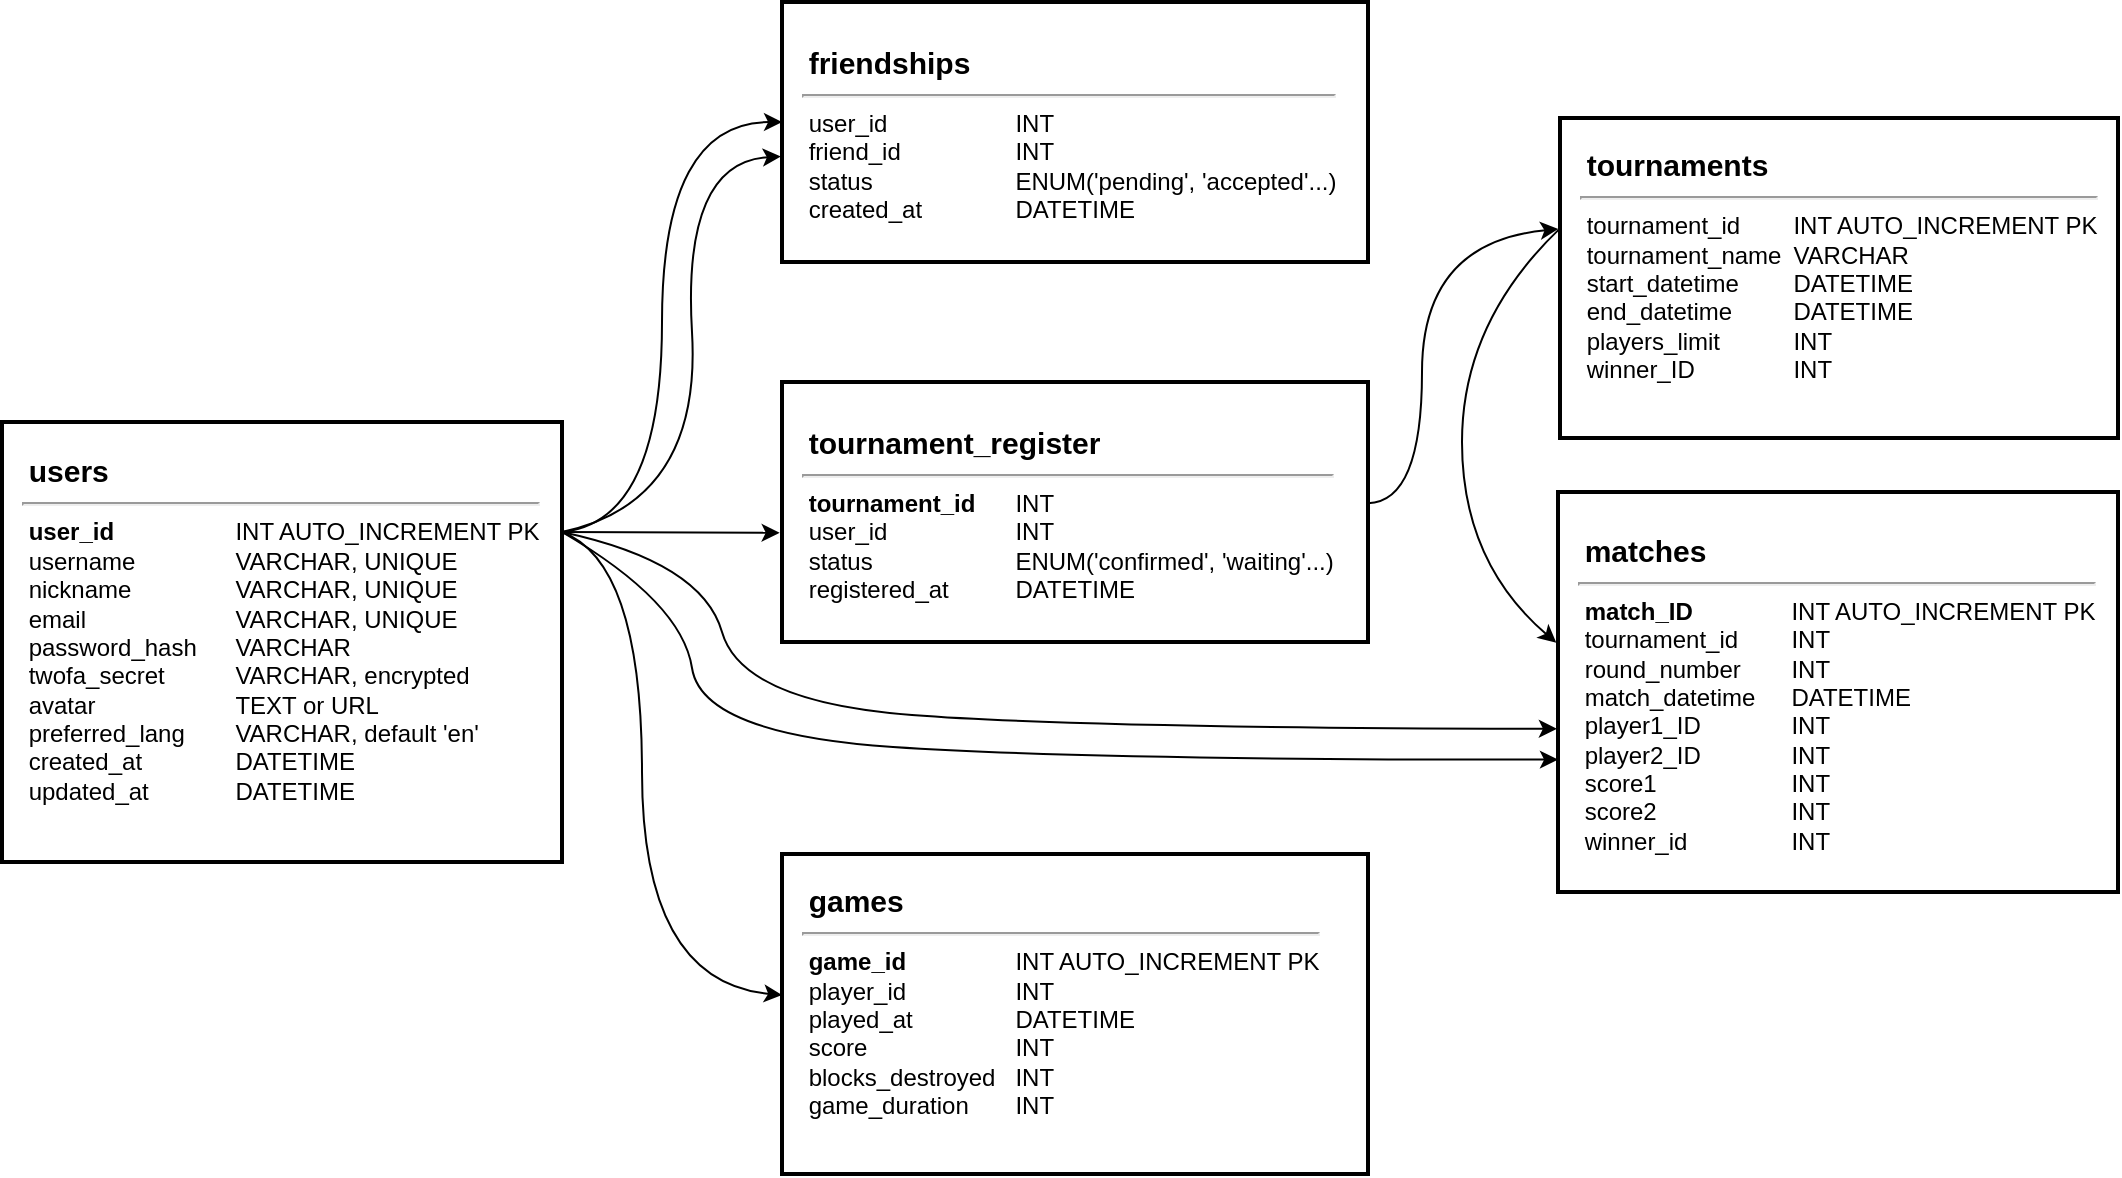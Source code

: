 <mxfile version="28.0.7">
  <diagram name="Page-1" id="UdgtCOg9UXMHosfVLhvG">
    <mxGraphModel dx="1495" dy="878" grid="1" gridSize="10" guides="1" tooltips="1" connect="1" arrows="1" fold="1" page="1" pageScale="1" pageWidth="1169" pageHeight="827" math="0" shadow="0">
      <root>
        <mxCell id="0" />
        <mxCell id="1" parent="0" />
        <mxCell id="MHuZDl--qb3jeEwY4W-m-1" value="&lt;div align=&quot;left&quot;&gt;&amp;nbsp;&lt;b&gt;&lt;font style=&quot;font-size: 15px;&quot;&gt;users&lt;/font&gt;&lt;/b&gt;&lt;hr&gt;&lt;/div&gt;&lt;div align=&quot;left&quot;&gt;&amp;nbsp;&lt;span style=&quot;color: light-dark(rgb(0, 0, 0), rgb(255, 255, 0));&quot;&gt;&lt;b&gt;user_id&lt;/b&gt;&lt;span style=&quot;white-space: pre;&quot;&gt;&#x9;&lt;/span&gt;&lt;/span&gt;&lt;span style=&quot;white-space: pre;&quot;&gt;&#x9;&lt;span style=&quot;white-space: pre;&quot;&gt;&#x9;&lt;/span&gt;&lt;/span&gt;&lt;font style=&quot;color: light-dark(rgb(0, 0, 0), rgb(255, 255, 0));&quot;&gt;INT AUTO_INCREMENT PK&lt;/font&gt;&lt;br&gt;&amp;nbsp;username&lt;span style=&quot;white-space: pre;&quot;&gt;&#x9;&lt;/span&gt;&lt;span style=&quot;white-space: pre;&quot;&gt;&#x9;&lt;/span&gt;&lt;font&gt;VARCHAR, UNIQUE&lt;/font&gt;&lt;/div&gt;&lt;div align=&quot;left&quot;&gt;&amp;nbsp;nickname&lt;span style=&quot;white-space: pre;&quot;&gt;&#x9;&lt;span style=&quot;white-space: pre;&quot;&gt;&#x9;&lt;/span&gt;&lt;/span&gt;&lt;font&gt;VARCHAR, UNIQUE&lt;/font&gt;&lt;br&gt;&amp;nbsp;email&lt;span style=&quot;white-space: pre;&quot;&gt;&#x9;&lt;/span&gt;&lt;span style=&quot;white-space: pre;&quot;&gt;&#x9;&lt;/span&gt;&lt;span style=&quot;white-space: pre;&quot;&gt;&#x9;&lt;/span&gt;&lt;font&gt;VARCHAR, UNIQUE&lt;/font&gt;&lt;br&gt;&amp;nbsp;password_hash &lt;span style=&quot;white-space: pre;&quot;&gt;&#x9;&lt;/span&gt;VARCHAR&lt;br&gt;&amp;nbsp;twofa_secret&amp;nbsp;&amp;nbsp; &lt;span style=&quot;white-space: pre;&quot;&gt;&#x9;&lt;/span&gt;VARCHAR, encrypted&lt;br&gt;&amp;nbsp;avatar&amp;nbsp;&amp;nbsp;&amp;nbsp;&amp;nbsp;&amp;nbsp;&amp;nbsp;&amp;nbsp;&amp;nbsp; &lt;span style=&quot;white-space: pre;&quot;&gt;&#x9;&lt;/span&gt;&lt;span style=&quot;white-space: pre;&quot;&gt;&#x9;&lt;/span&gt;TEXT or URL&lt;br&gt;&amp;nbsp;preferred_lang &lt;span style=&quot;white-space: pre;&quot;&gt;&#x9;&lt;/span&gt;VARCHAR, default &#39;en&#39;&lt;br&gt;&amp;nbsp;created_at&amp;nbsp;&amp;nbsp;&amp;nbsp;&amp;nbsp;&lt;span style=&quot;white-space: pre;&quot;&gt;&#x9;&lt;/span&gt; &lt;span style=&quot;white-space: pre;&quot;&gt;&#x9;&lt;/span&gt;DATETIME&lt;br&gt;&amp;nbsp;updated_at&amp;nbsp;&amp;nbsp;&amp;nbsp;&amp;nbsp; &lt;span style=&quot;white-space: pre;&quot;&gt;&#x9;&lt;/span&gt;DATETIME&lt;/div&gt;&lt;div align=&quot;left&quot;&gt;&lt;br&gt;&lt;/div&gt;" style="rounded=0;whiteSpace=wrap;html=1;align=left;glass=0;fontSize=12;spacingTop=2;spacing=10;strokeWidth=2;" parent="1" vertex="1">
          <mxGeometry x="47" y="330" width="280" height="220" as="geometry" />
        </mxCell>
        <mxCell id="MHuZDl--qb3jeEwY4W-m-3" value="&lt;div align=&quot;left&quot;&gt;&amp;nbsp;&lt;b&gt;&lt;font style=&quot;font-size: 15px;&quot;&gt;friendships&lt;/font&gt;&lt;/b&gt;&lt;hr&gt;&lt;/div&gt;&lt;div align=&quot;left&quot;&gt;&amp;nbsp;&lt;span style=&quot;color: light-dark(rgb(0, 0, 0), rgb(255, 102, 102));&quot;&gt;&lt;span style=&quot;color: light-dark(rgb(0, 0, 0), rgb(255, 255, 102));&quot;&gt;user_id&lt;/span&gt;&lt;/span&gt;&lt;span style=&quot;white-space: pre;&quot;&gt;&lt;span style=&quot;white-space: pre;&quot;&gt;&#x9;&lt;/span&gt;&lt;span style=&quot;white-space: pre;&quot;&gt;&#x9;&lt;/span&gt;&lt;span style=&quot;white-space: pre;&quot;&gt;&#x9;&lt;/span&gt;&lt;span style=&quot;color: light-dark(rgb(0, 0, 0), rgb(255, 255, 102));&quot;&gt;INT&lt;/span&gt;&lt;/span&gt;&lt;/div&gt;&lt;div align=&quot;left&quot;&gt;&lt;span style=&quot;white-space: pre;&quot;&gt; &lt;span style=&quot;color: light-dark(rgb(0, 0, 0), rgb(255, 255, 102));&quot;&gt;friend_id&lt;span style=&quot;white-space: pre;&quot;&gt;&#x9;&lt;/span&gt;&lt;span style=&quot;white-space: pre;&quot;&gt;&#x9;&lt;/span&gt;&lt;span style=&quot;white-space: pre;&quot;&gt;&#x9;&lt;/span&gt;INT&lt;/span&gt;&lt;/span&gt;&lt;/div&gt;&lt;div align=&quot;left&quot;&gt;&amp;nbsp;status&lt;span style=&quot;white-space: pre;&quot;&gt;&lt;span style=&quot;white-space: pre;&quot;&gt;&#x9;&lt;/span&gt;&lt;/span&gt;&lt;font&gt;&lt;span style=&quot;white-space: pre;&quot;&gt;&#x9;&lt;/span&gt;&lt;span style=&quot;white-space: pre;&quot;&gt;&#x9;&lt;/span&gt;ENUM(&#39;pending&#39;, &#39;accepted&#39;...)&lt;/font&gt;&lt;br&gt;&amp;nbsp;created_at&lt;span style=&quot;white-space: pre;&quot;&gt;&#x9;&lt;/span&gt;&lt;span style=&quot;white-space: pre;&quot;&gt;&#x9;&lt;/span&gt;&lt;font&gt;DATETIME&lt;/font&gt;&lt;br&gt;&lt;/div&gt;" style="rounded=0;whiteSpace=wrap;html=1;align=left;glass=0;fontSize=12;spacingTop=2;spacing=10;strokeWidth=2;" parent="1" vertex="1">
          <mxGeometry x="437" y="120" width="293" height="130" as="geometry" />
        </mxCell>
        <mxCell id="MHuZDl--qb3jeEwY4W-m-5" value="&lt;div align=&quot;left&quot;&gt;&amp;nbsp;&lt;b&gt;&lt;font style=&quot;font-size: 15px;&quot;&gt;tournaments&lt;/font&gt;&lt;/b&gt;&lt;hr&gt;&lt;/div&gt;&lt;div align=&quot;left&quot;&gt;&amp;nbsp;&lt;span style=&quot;color: light-dark(rgb(0, 0, 0), rgb(255, 153, 153));&quot;&gt;tournament_id&lt;/span&gt;&lt;span style=&quot;white-space: pre;&quot;&gt;&#x9;&lt;/span&gt;&lt;span style=&quot;color: light-dark(rgb(0, 0, 0), rgb(255, 153, 153));&quot;&gt;INT&lt;/span&gt; &lt;span style=&quot;color: light-dark(rgb(0, 0, 0), rgb(255, 153, 153));&quot;&gt;AUTO_INCREMENT&lt;/span&gt; &lt;span style=&quot;color: light-dark(rgb(0, 0, 0), rgb(255, 153, 153));&quot;&gt;PK&lt;/span&gt;&lt;/div&gt;&lt;div align=&quot;left&quot;&gt;&amp;nbsp;tournament_name&lt;span style=&quot;white-space: pre;&quot;&gt;&#x9;&lt;/span&gt;&lt;font&gt;VARCHAR&lt;/font&gt;&lt;/div&gt;&lt;div align=&quot;left&quot;&gt;&amp;nbsp;start_datetime&lt;span style=&quot;white-space: pre;&quot;&gt;&lt;span style=&quot;white-space: pre;&quot;&gt;&#x9;&lt;/span&gt;&lt;/span&gt;&lt;font&gt;DATETIME&lt;/font&gt;&lt;br&gt;&amp;nbsp;end_datetime&lt;span style=&quot;white-space: pre;&quot;&gt;&#x9;&lt;/span&gt;&lt;span style=&quot;white-space: pre;&quot;&gt;&#x9;DATETIM&lt;/span&gt;&lt;font&gt;E&lt;/font&gt;&lt;br&gt;&amp;nbsp;players_limit&lt;span style=&quot;white-space: pre;&quot;&gt;&#x9;&lt;/span&gt;&lt;span style=&quot;white-space: pre;&quot;&gt;&#x9;&lt;/span&gt;INT&lt;br&gt;&amp;nbsp;winner_ID &amp;nbsp; &lt;span style=&quot;white-space: pre;&quot;&gt;&#x9;&lt;span style=&quot;white-space: pre;&quot;&gt;&#x9;&lt;/span&gt;INT&lt;/span&gt;&lt;br&gt;&lt;/div&gt;&lt;div align=&quot;left&quot;&gt;&lt;br&gt;&lt;/div&gt;" style="rounded=0;whiteSpace=wrap;html=1;align=left;glass=0;fontSize=12;spacingTop=2;spacing=10;strokeWidth=2;" parent="1" vertex="1">
          <mxGeometry x="826" y="178" width="279" height="160" as="geometry" />
        </mxCell>
        <mxCell id="MHuZDl--qb3jeEwY4W-m-6" value="&lt;div align=&quot;left&quot;&gt;&amp;nbsp;&lt;b&gt;&lt;font style=&quot;font-size: 15px;&quot;&gt;matches&lt;/font&gt;&lt;/b&gt;&lt;hr&gt;&lt;/div&gt;&lt;div align=&quot;left&quot;&gt;&lt;span style=&quot;background-color: light-dark(rgb(255, 255, 255), rgb(213, 232, 212));&quot;&gt;&lt;span style=&quot;background-color: light-dark(#ffffff, var(--ge-dark-color, #121212));&quot;&gt;&amp;nbsp;&lt;/span&gt;&lt;/span&gt;&lt;span style=&quot;color: light-dark(rgb(0, 0, 0), rgb(51, 255, 255));&quot;&gt;&lt;b&gt;match_ID&lt;/b&gt;&lt;span style=&quot;white-space: pre;&quot;&gt;&#x9;&lt;/span&gt;&lt;span style=&quot;white-space: pre;&quot;&gt;&#x9;&lt;/span&gt;INT AUTO_INCREMENT PK&lt;/span&gt;&lt;span style=&quot;color: light-dark(rgb(0, 0, 0), rgb(255, 153, 153));&quot;&gt;&lt;br&gt;&lt;/span&gt;&lt;/div&gt;&lt;div align=&quot;left&quot;&gt;&lt;span style=&quot;color: light-dark(rgb(0, 0, 0), rgb(255, 153, 153));&quot;&gt;&amp;nbsp;tournament_id&lt;/span&gt;&lt;span style=&quot;white-space: pre;&quot;&gt;&#x9;&lt;/span&gt;&lt;span style=&quot;color: light-dark(rgb(0, 0, 0), rgb(255, 153, 153));&quot;&gt;INT&lt;/span&gt;&lt;/div&gt;&lt;div align=&quot;left&quot;&gt;&amp;nbsp;round_number&lt;span style=&quot;white-space: pre;&quot;&gt;&#x9;&lt;/span&gt;&lt;span style=&quot;white-space: pre;&quot;&gt;INT&#x9;&lt;/span&gt;&lt;/div&gt;&lt;div align=&quot;left&quot;&gt;&amp;nbsp;match_datetime&lt;span style=&quot;white-space: pre;&quot;&gt;&lt;span style=&quot;white-space: pre;&quot;&gt;&#x9;&lt;/span&gt;&lt;/span&gt;&lt;font&gt;DATETIME&lt;/font&gt;&lt;br&gt;&amp;nbsp;&lt;span style=&quot;color: light-dark(rgb(0, 0, 0), rgb(255, 255, 153));&quot;&gt;player1_ID&lt;span style=&quot;white-space: pre;&quot;&gt;&#x9;&lt;/span&gt;&lt;span style=&quot;white-space: pre;&quot;&gt;&#x9;INT&lt;/span&gt;&lt;/span&gt;&lt;br&gt;&lt;span style=&quot;color: light-dark(rgb(0, 0, 0), rgb(255, 255, 153));&quot;&gt;&amp;nbsp;player2_ID&lt;span style=&quot;white-space: pre;&quot;&gt;&#x9;&lt;/span&gt;&lt;span style=&quot;white-space: pre;&quot;&gt;&#x9;&lt;/span&gt;INT&lt;/span&gt;&lt;br&gt;&amp;nbsp;score1&lt;span style=&quot;white-space: pre;&quot;&gt;&#x9;&lt;/span&gt; &amp;nbsp; &lt;span style=&quot;white-space: pre;&quot;&gt;&#x9;&lt;span style=&quot;white-space: pre;&quot;&gt;&#x9;&lt;/span&gt;INT&lt;/span&gt;&lt;br&gt;&lt;/div&gt;&lt;div align=&quot;left&quot;&gt;&amp;nbsp;score2&lt;span style=&quot;white-space: pre;&quot;&gt;&#x9;&lt;/span&gt;&lt;span style=&quot;white-space: pre;&quot;&gt;&#x9;&lt;/span&gt;&lt;span style=&quot;white-space: pre;&quot;&gt;&#x9;&lt;/span&gt;INT&lt;/div&gt;&lt;div align=&quot;left&quot;&gt;&amp;nbsp;winner_id&lt;span style=&quot;white-space: pre;&quot;&gt;&#x9;&lt;/span&gt;&lt;span style=&quot;white-space: pre;&quot;&gt;&#x9;&lt;/span&gt;INT&lt;/div&gt;" style="rounded=0;whiteSpace=wrap;html=1;align=left;glass=0;fontSize=12;spacingTop=2;spacing=10;strokeWidth=2;" parent="1" vertex="1">
          <mxGeometry x="825" y="365" width="280" height="200" as="geometry" />
        </mxCell>
        <mxCell id="MHuZDl--qb3jeEwY4W-m-7" value="&lt;div align=&quot;left&quot;&gt;&amp;nbsp;&lt;b&gt;&lt;font style=&quot;font-size: 15px;&quot;&gt;tournament_register&lt;/font&gt;&lt;/b&gt;&lt;hr&gt;&lt;/div&gt;&lt;div align=&quot;left&quot;&gt;&amp;nbsp;&lt;span style=&quot;color: light-dark(rgb(0, 0, 0), rgb(255, 102, 102));&quot;&gt;&lt;b&gt;tournament_id&lt;/b&gt;&lt;i&gt;&lt;span style=&quot;white-space: pre;&quot;&gt;&#x9;&lt;/span&gt;&lt;/i&gt;INT&lt;/span&gt;&lt;/div&gt;&lt;div align=&quot;left&quot;&gt;&amp;nbsp;&lt;span style=&quot;color: light-dark(rgb(0, 0, 0), rgb(255, 255, 153));&quot;&gt;user_id&lt;span style=&quot;white-space: pre;&quot;&gt;&#x9;&lt;/span&gt;&lt;span style=&quot;white-space: pre;&quot;&gt;&#x9;&lt;/span&gt;&lt;span style=&quot;white-space: pre;&quot;&gt;&#x9;&lt;/span&gt;INT&lt;/span&gt;&lt;/div&gt;&lt;div align=&quot;left&quot;&gt;&amp;nbsp;status&lt;span style=&quot;white-space: pre;&quot;&gt;&lt;span style=&quot;white-space: pre;&quot;&gt;&#x9;&lt;/span&gt;&lt;/span&gt;&lt;font&gt;&lt;span style=&quot;white-space: pre;&quot;&gt;&#x9;&lt;/span&gt;&lt;span style=&quot;white-space: pre;&quot;&gt;&#x9;ENUM(&#39;confirmed&#39;, &#39;waiting&#39;...)&lt;/span&gt;&lt;/font&gt;&lt;br&gt;&amp;nbsp;registered_at&lt;span style=&quot;white-space: pre;&quot;&gt;&#x9;&lt;/span&gt;&lt;span style=&quot;white-space: pre;&quot;&gt;&#x9;&lt;/span&gt;&lt;font&gt;DATETIME&lt;/font&gt;&lt;br&gt;&lt;/div&gt;" style="rounded=0;whiteSpace=wrap;html=1;align=left;glass=0;fontSize=12;spacingTop=2;spacing=10;strokeWidth=2;" parent="1" vertex="1">
          <mxGeometry x="437" y="310" width="293" height="130" as="geometry" />
        </mxCell>
        <mxCell id="MHuZDl--qb3jeEwY4W-m-8" value="&lt;div align=&quot;left&quot;&gt;&amp;nbsp;&lt;b&gt;&lt;font style=&quot;font-size: 15px;&quot;&gt;games&lt;/font&gt;&lt;/b&gt;&lt;hr&gt;&lt;/div&gt;&lt;div align=&quot;left&quot;&gt;&amp;nbsp;&lt;b&gt;&lt;span style=&quot;color: light-dark(rgb(0, 0, 0), rgb(102, 255, 102));&quot;&gt;game_id&lt;/span&gt;&lt;/b&gt;&lt;span style=&quot;white-space: pre;&quot;&gt;&#x9;&lt;/span&gt;&lt;span style=&quot;white-space: pre;&quot;&gt;&#x9;&lt;/span&gt;&lt;span style=&quot;color: light-dark(rgb(0, 0, 0), rgb(102, 255, 102));&quot;&gt;INT AUTO_INCREMENT PK&lt;span style=&quot;color: light-dark(rgb(0, 0, 0), rgb(255, 255, 153));&quot;&gt;&lt;br&gt;&lt;/span&gt;&lt;/span&gt;&lt;/div&gt;&lt;div align=&quot;left&quot;&gt;&lt;span style=&quot;color: light-dark(rgb(0, 0, 0), rgb(255, 255, 153));&quot;&gt;&amp;nbsp;player&lt;span style=&quot;white-space: pre;&quot;&gt;_id&lt;/span&gt;&lt;span style=&quot;white-space: pre;&quot;&gt;&#x9;&lt;/span&gt;&lt;span style=&quot;white-space: pre;&quot;&gt;&#x9;&lt;/span&gt;INT&lt;/span&gt;&amp;nbsp;&lt;/div&gt;&lt;div align=&quot;left&quot;&gt;&amp;nbsp;played_at&lt;span style=&quot;white-space: pre;&quot;&gt;&lt;span style=&quot;white-space: pre;&quot;&gt;&#x9;&lt;span style=&quot;white-space: pre;&quot;&gt;&#x9;&lt;/span&gt;&lt;/span&gt;&lt;/span&gt;&lt;font&gt;DATETIME&lt;/font&gt;&lt;br&gt;&amp;nbsp;score&lt;span style=&quot;white-space: pre;&quot;&gt;&#x9;&lt;/span&gt;&lt;span style=&quot;white-space: pre;&quot;&gt;&#x9;&lt;/span&gt;&lt;span style=&quot;white-space: pre;&quot;&gt;&#x9;INT&lt;/span&gt;&lt;br&gt;&amp;nbsp;blocks_destroyed&lt;span style=&quot;white-space: pre;&quot;&gt;&#x9;&lt;/span&gt;INT&lt;br&gt;&amp;nbsp;game_duration&lt;span style=&quot;white-space: pre;&quot;&gt;&#x9;INT&lt;/span&gt;&lt;br&gt;&lt;/div&gt;&lt;div align=&quot;left&quot;&gt;&lt;br&gt;&lt;/div&gt;" style="rounded=0;whiteSpace=wrap;html=1;align=left;glass=0;fontSize=12;spacingTop=2;spacing=10;strokeWidth=2;" parent="1" vertex="1">
          <mxGeometry x="437" y="546" width="293" height="160" as="geometry" />
        </mxCell>
        <mxCell id="-MmSUzmKGsfKyfyNyLE_-3" value="" style="endArrow=classic;html=1;rounded=0;exitX=1;exitY=0.25;exitDx=0;exitDy=0;entryX=-0.004;entryY=0.58;entryDx=0;entryDy=0;entryPerimeter=0;strokeColor=light-dark(#000000,#FFFF66);align=center;verticalAlign=middle;fontFamily=Helvetica;fontSize=11;fontColor=default;labelBackgroundColor=default;curved=1;" edge="1" parent="1" source="MHuZDl--qb3jeEwY4W-m-1" target="MHuZDl--qb3jeEwY4W-m-7">
          <mxGeometry width="50" height="50" relative="1" as="geometry">
            <mxPoint x="397" y="470" as="sourcePoint" />
            <mxPoint x="447" y="420" as="targetPoint" />
          </mxGeometry>
        </mxCell>
        <mxCell id="-MmSUzmKGsfKyfyNyLE_-4" value="" style="curved=1;endArrow=classic;html=1;rounded=0;entryX=0;entryY=0.462;entryDx=0;entryDy=0;entryPerimeter=0;strokeColor=light-dark(#000000,#FFFF66);" edge="1" parent="1" target="MHuZDl--qb3jeEwY4W-m-3">
          <mxGeometry width="50" height="50" relative="1" as="geometry">
            <mxPoint x="327" y="385" as="sourcePoint" />
            <mxPoint x="417" y="220" as="targetPoint" />
            <Array as="points">
              <mxPoint x="377" y="380" />
              <mxPoint x="377" y="180" />
            </Array>
          </mxGeometry>
        </mxCell>
        <mxCell id="-MmSUzmKGsfKyfyNyLE_-5" value="" style="curved=1;endArrow=classic;html=1;rounded=0;exitX=1;exitY=0.25;exitDx=0;exitDy=0;entryX=0;entryY=0.441;entryDx=0;entryDy=0;entryPerimeter=0;strokeColor=light-dark(#000000,#FFFF66);align=center;verticalAlign=middle;fontFamily=Helvetica;fontSize=11;fontColor=default;labelBackgroundColor=default;" edge="1" parent="1" source="MHuZDl--qb3jeEwY4W-m-1" target="MHuZDl--qb3jeEwY4W-m-8">
          <mxGeometry width="50" height="50" relative="1" as="geometry">
            <mxPoint x="347" y="430" as="sourcePoint" />
            <mxPoint x="397" y="580" as="targetPoint" />
            <Array as="points">
              <mxPoint x="367" y="400" />
              <mxPoint x="367" y="610" />
            </Array>
          </mxGeometry>
        </mxCell>
        <mxCell id="-MmSUzmKGsfKyfyNyLE_-6" value="" style="curved=1;endArrow=classic;html=1;rounded=0;entryX=-0.002;entryY=0.594;entryDx=0;entryDy=0;entryPerimeter=0;exitX=1;exitY=0.25;exitDx=0;exitDy=0;strokeColor=light-dark(#000000,#FFFF66);align=center;verticalAlign=middle;fontFamily=Helvetica;fontSize=11;fontColor=default;labelBackgroundColor=default;" edge="1" parent="1" source="MHuZDl--qb3jeEwY4W-m-1" target="MHuZDl--qb3jeEwY4W-m-3">
          <mxGeometry width="50" height="50" relative="1" as="geometry">
            <mxPoint x="332" y="384" as="sourcePoint" />
            <mxPoint x="442" y="179" as="targetPoint" />
            <Array as="points">
              <mxPoint x="397" y="370" />
              <mxPoint x="387" y="200" />
            </Array>
          </mxGeometry>
        </mxCell>
        <mxCell id="-MmSUzmKGsfKyfyNyLE_-7" value="" style="curved=1;endArrow=classic;html=1;rounded=0;entryX=-0.002;entryY=0.592;entryDx=0;entryDy=0;entryPerimeter=0;exitX=1;exitY=0.25;exitDx=0;exitDy=0;strokeColor=light-dark(#000000,#FFFF66);align=center;verticalAlign=middle;fontFamily=Helvetica;fontSize=11;fontColor=default;labelBackgroundColor=default;" edge="1" parent="1" source="MHuZDl--qb3jeEwY4W-m-1" target="MHuZDl--qb3jeEwY4W-m-6">
          <mxGeometry width="50" height="50" relative="1" as="geometry">
            <mxPoint x="327" y="390" as="sourcePoint" />
            <mxPoint x="797" y="490" as="targetPoint" />
            <Array as="points">
              <mxPoint x="397" y="400" />
              <mxPoint x="417" y="470" />
              <mxPoint x="587" y="483" />
            </Array>
          </mxGeometry>
        </mxCell>
        <mxCell id="-MmSUzmKGsfKyfyNyLE_-8" value="" style="curved=1;endArrow=classic;html=1;rounded=0;entryX=0;entryY=0.669;entryDx=0;entryDy=0;entryPerimeter=0;exitX=1;exitY=0.25;exitDx=0;exitDy=0;strokeColor=light-dark(#000000,#FFFF66);align=center;verticalAlign=middle;fontFamily=Helvetica;fontSize=11;fontColor=default;labelBackgroundColor=default;" edge="1" parent="1" source="MHuZDl--qb3jeEwY4W-m-1" target="MHuZDl--qb3jeEwY4W-m-6">
          <mxGeometry width="50" height="50" relative="1" as="geometry">
            <mxPoint x="328" y="401" as="sourcePoint" />
            <mxPoint x="817" y="499" as="targetPoint" />
            <Array as="points">
              <mxPoint x="387" y="420" />
              <mxPoint x="397" y="486" />
              <mxPoint x="588" y="499" />
            </Array>
          </mxGeometry>
        </mxCell>
        <mxCell id="-MmSUzmKGsfKyfyNyLE_-10" value="" style="curved=1;endArrow=classic;html=1;rounded=0;exitX=1;exitY=0.466;exitDx=0;exitDy=0;exitPerimeter=0;entryX=-0.003;entryY=0.347;entryDx=0;entryDy=0;entryPerimeter=0;strokeColor=light-dark(#000000,#FF9999);" edge="1" parent="1" source="MHuZDl--qb3jeEwY4W-m-7" target="MHuZDl--qb3jeEwY4W-m-5">
          <mxGeometry width="50" height="50" relative="1" as="geometry">
            <mxPoint x="727" y="370" as="sourcePoint" />
            <mxPoint x="817" y="230" as="targetPoint" />
            <Array as="points">
              <mxPoint x="757" y="370" />
              <mxPoint x="757" y="240" />
            </Array>
          </mxGeometry>
        </mxCell>
        <mxCell id="-MmSUzmKGsfKyfyNyLE_-11" value="" style="curved=1;endArrow=classic;html=1;rounded=0;entryX=-0.003;entryY=0.377;entryDx=0;entryDy=0;entryPerimeter=0;exitX=0;exitY=0.345;exitDx=0;exitDy=0;exitPerimeter=0;strokeColor=light-dark(#000000,#FF9999);align=center;verticalAlign=middle;fontFamily=Helvetica;fontSize=11;fontColor=default;labelBackgroundColor=default;" edge="1" parent="1" source="MHuZDl--qb3jeEwY4W-m-5" target="MHuZDl--qb3jeEwY4W-m-6">
          <mxGeometry width="50" height="50" relative="1" as="geometry">
            <mxPoint x="807" y="260" as="sourcePoint" />
            <mxPoint x="787" y="450" as="targetPoint" />
            <Array as="points">
              <mxPoint x="777" y="280" />
              <mxPoint x="777" y="400" />
            </Array>
          </mxGeometry>
        </mxCell>
      </root>
    </mxGraphModel>
  </diagram>
</mxfile>
